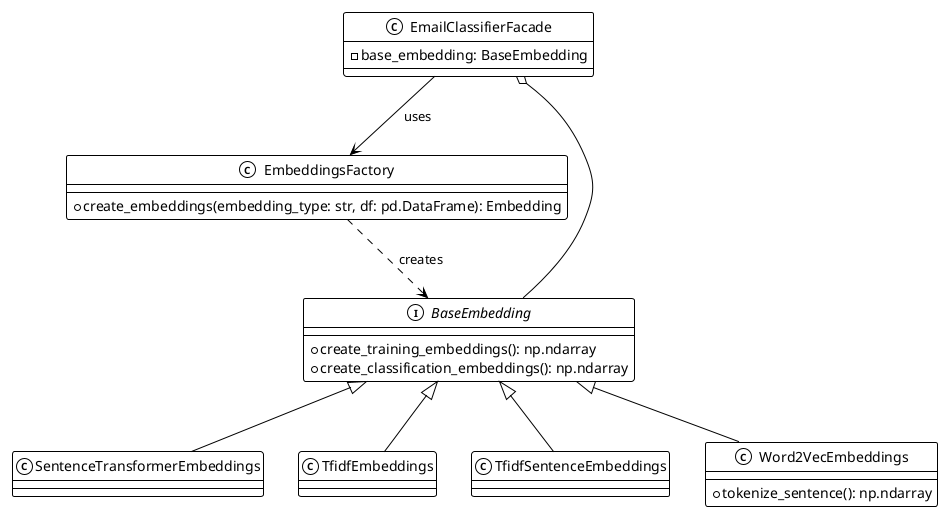 @startuml
!theme mono

class EmailClassifierFacade {
    - base_embedding: BaseEmbedding
}

class EmbeddingsFactory{
    + create_embeddings(embedding_type: str, df: pd.DataFrame): Embedding
}

class SentenceTransformerEmbeddings {
    
}

class TfidfEmbeddings {
    
    
}

class TfidfSentenceEmbeddings {

}


class Word2VecEmbeddings {
    
    + tokenize_sentence(): np.ndarray
}

interface BaseEmbedding {
    + create_training_embeddings(): np.ndarray
    + create_classification_embeddings(): np.ndarray
}

EmailClassifierFacade o-- BaseEmbedding
EmailClassifierFacade --> EmbeddingsFactory: uses
EmbeddingsFactory ..> BaseEmbedding : creates
BaseEmbedding <|-- SentenceTransformerEmbeddings
BaseEmbedding <|-- TfidfEmbeddings
BaseEmbedding <|-- Word2VecEmbeddings
BaseEmbedding <|-- TfidfSentenceEmbeddings
@enduml

